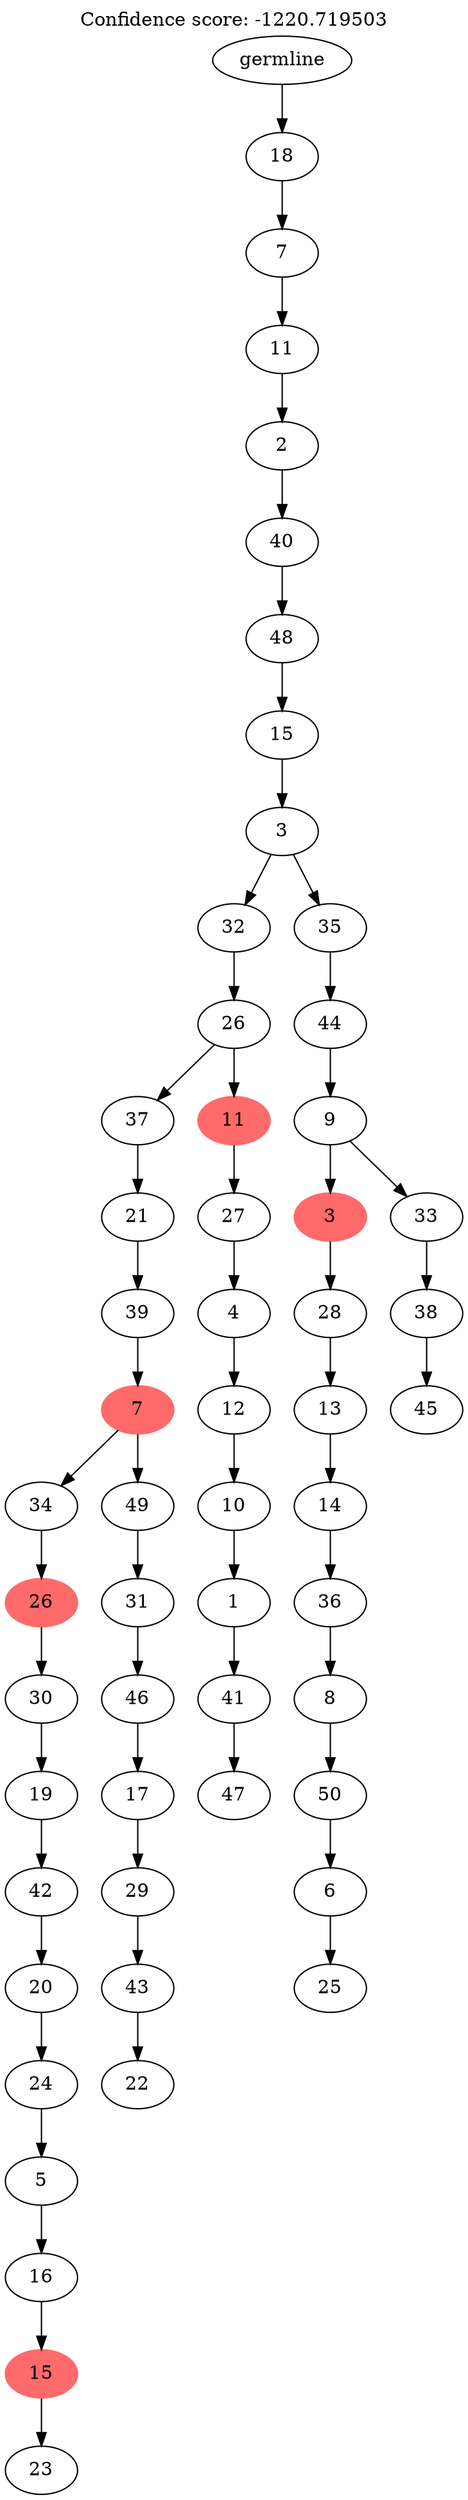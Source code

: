 digraph g {
	"54" -> "55";
	"55" [label="23"];
	"53" -> "54";
	"54" [color=indianred1, style=filled, label="15"];
	"52" -> "53";
	"53" [label="16"];
	"51" -> "52";
	"52" [label="5"];
	"50" -> "51";
	"51" [label="24"];
	"49" -> "50";
	"50" [label="20"];
	"48" -> "49";
	"49" [label="42"];
	"47" -> "48";
	"48" [label="19"];
	"46" -> "47";
	"47" [label="30"];
	"45" -> "46";
	"46" [color=indianred1, style=filled, label="26"];
	"43" -> "44";
	"44" [label="22"];
	"42" -> "43";
	"43" [label="43"];
	"41" -> "42";
	"42" [label="29"];
	"40" -> "41";
	"41" [label="17"];
	"39" -> "40";
	"40" [label="46"];
	"38" -> "39";
	"39" [label="31"];
	"37" -> "38";
	"38" [label="49"];
	"37" -> "45";
	"45" [label="34"];
	"36" -> "37";
	"37" [color=indianred1, style=filled, label="7"];
	"35" -> "36";
	"36" [label="39"];
	"34" -> "35";
	"35" [label="21"];
	"32" -> "33";
	"33" [label="47"];
	"31" -> "32";
	"32" [label="41"];
	"30" -> "31";
	"31" [label="1"];
	"29" -> "30";
	"30" [label="10"];
	"28" -> "29";
	"29" [label="12"];
	"27" -> "28";
	"28" [label="4"];
	"26" -> "27";
	"27" [label="27"];
	"25" -> "26";
	"26" [color=indianred1, style=filled, label="11"];
	"25" -> "34";
	"34" [label="37"];
	"24" -> "25";
	"25" [label="26"];
	"22" -> "23";
	"23" [label="25"];
	"21" -> "22";
	"22" [label="6"];
	"20" -> "21";
	"21" [label="50"];
	"19" -> "20";
	"20" [label="8"];
	"18" -> "19";
	"19" [label="36"];
	"17" -> "18";
	"18" [label="14"];
	"16" -> "17";
	"17" [label="13"];
	"15" -> "16";
	"16" [label="28"];
	"13" -> "14";
	"14" [label="45"];
	"12" -> "13";
	"13" [label="38"];
	"11" -> "12";
	"12" [label="33"];
	"11" -> "15";
	"15" [color=indianred1, style=filled, label="3"];
	"10" -> "11";
	"11" [label="9"];
	"9" -> "10";
	"10" [label="44"];
	"8" -> "9";
	"9" [label="35"];
	"8" -> "24";
	"24" [label="32"];
	"7" -> "8";
	"8" [label="3"];
	"6" -> "7";
	"7" [label="15"];
	"5" -> "6";
	"6" [label="48"];
	"4" -> "5";
	"5" [label="40"];
	"3" -> "4";
	"4" [label="2"];
	"2" -> "3";
	"3" [label="11"];
	"1" -> "2";
	"2" [label="7"];
	"0" -> "1";
	"1" [label="18"];
	"0" [label="germline"];
	labelloc="t";
	label="Confidence score: -1220.719503";
}

